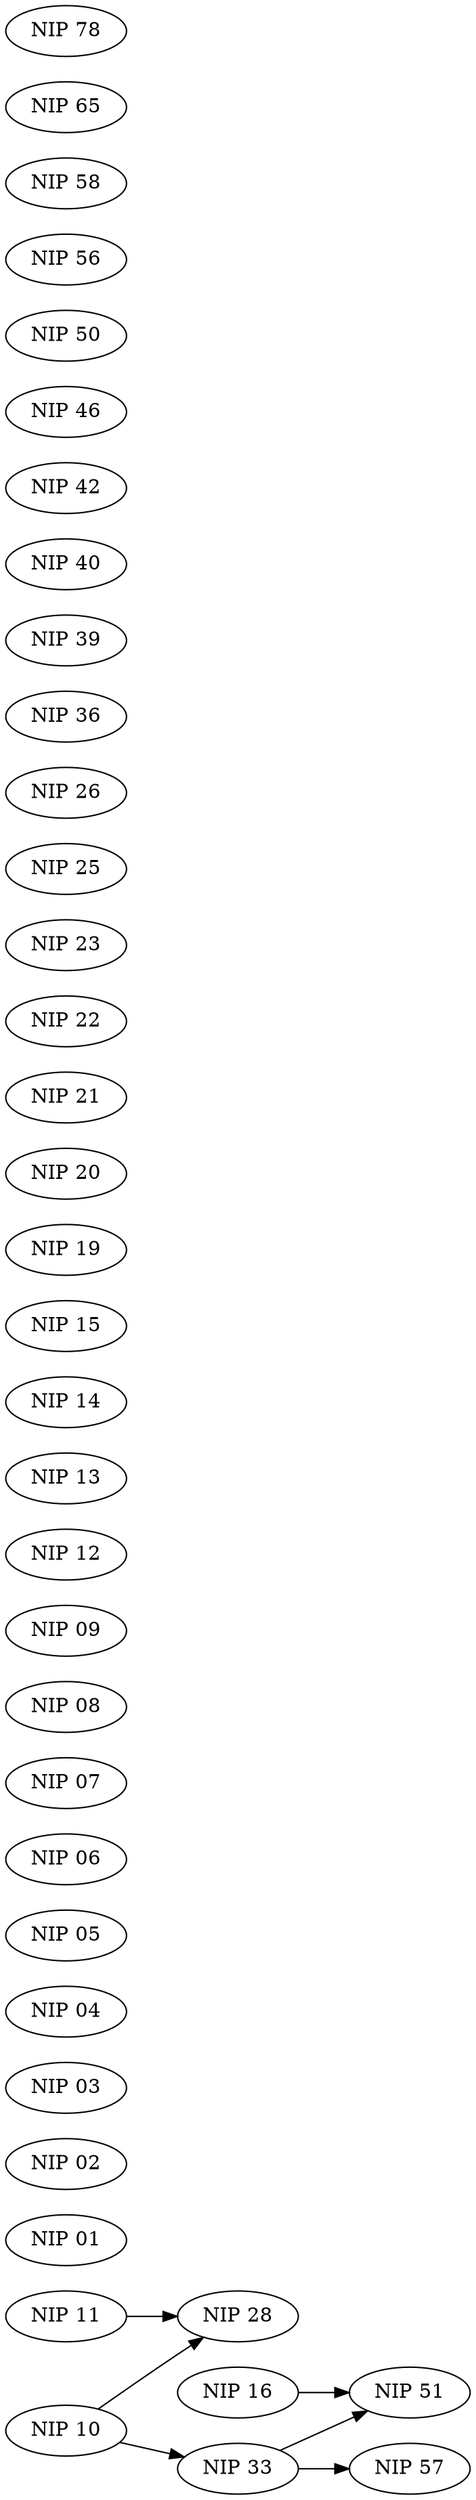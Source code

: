 digraph {
rankdir=LR
  "NIP 10" -> "NIP 28";
  "NIP 11" -> "NIP 28";
  "NIP 10" -> "NIP 33";
  "NIP 16" -> "NIP 51";
  "NIP 33" -> "NIP 51";
  "NIP 33" -> "NIP 57";
  "NIP 01" [label="NIP 01"];
  "NIP 02" [label="NIP 02"];
  "NIP 03" [label="NIP 03"];
  "NIP 04" [label="NIP 04"];
  "NIP 05" [label="NIP 05"];
  "NIP 06" [label="NIP 06"];
  "NIP 07" [label="NIP 07"];
  "NIP 08" [label="NIP 08"];
  "NIP 09" [label="NIP 09"];
  "NIP 12" [label="NIP 12"];
  "NIP 13" [label="NIP 13"];
  "NIP 14" [label="NIP 14"];
  "NIP 15" [label="NIP 15"];
  "NIP 19" [label="NIP 19"];
  "NIP 20" [label="NIP 20"];
  "NIP 21" [label="NIP 21"];
  "NIP 22" [label="NIP 22"];
  "NIP 23" [label="NIP 23"];
  "NIP 25" [label="NIP 25"];
  "NIP 26" [label="NIP 26"];
  "NIP 36" [label="NIP 36"];
  "NIP 39" [label="NIP 39"];
  "NIP 40" [label="NIP 40"];
  "NIP 42" [label="NIP 42"];
  "NIP 46" [label="NIP 46"];
  "NIP 50" [label="NIP 50"];
  "NIP 56" [label="NIP 56"];
  "NIP 58" [label="NIP 58"];
  "NIP 65" [label="NIP 65"];
  "NIP 78" [label="NIP 78"];
}